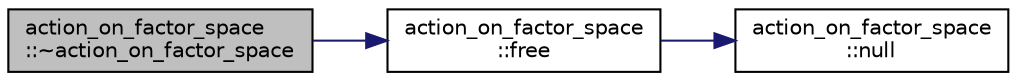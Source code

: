 digraph "action_on_factor_space::~action_on_factor_space"
{
  edge [fontname="Helvetica",fontsize="10",labelfontname="Helvetica",labelfontsize="10"];
  node [fontname="Helvetica",fontsize="10",shape=record];
  rankdir="LR";
  Node3 [label="action_on_factor_space\l::~action_on_factor_space",height=0.2,width=0.4,color="black", fillcolor="grey75", style="filled", fontcolor="black"];
  Node3 -> Node4 [color="midnightblue",fontsize="10",style="solid",fontname="Helvetica"];
  Node4 [label="action_on_factor_space\l::free",height=0.2,width=0.4,color="black", fillcolor="white", style="filled",URL="$d5/d25/classaction__on__factor__space.html#a351511c66274e76321fc114c765cfdc2"];
  Node4 -> Node5 [color="midnightblue",fontsize="10",style="solid",fontname="Helvetica"];
  Node5 [label="action_on_factor_space\l::null",height=0.2,width=0.4,color="black", fillcolor="white", style="filled",URL="$d5/d25/classaction__on__factor__space.html#ae035ff0be77d183b88c99886de965038"];
}
